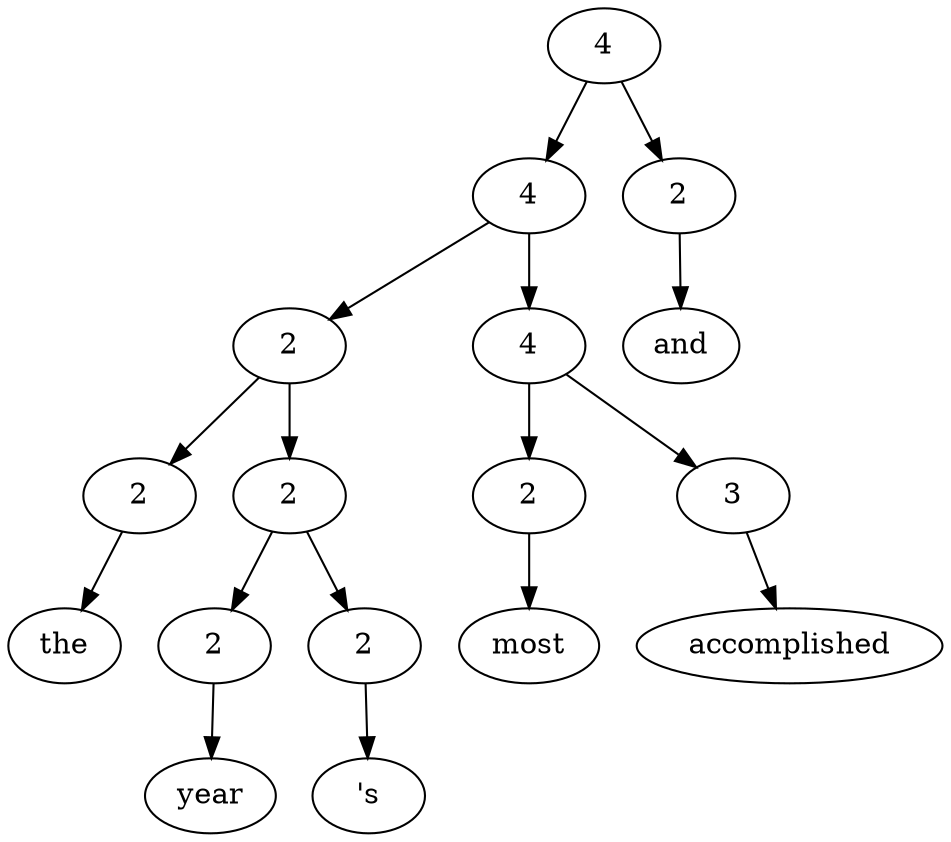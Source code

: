 digraph G{Node0 [label="4"]
Node0 -> Node1
Node0 -> Node15
Node1 [label="4"]
Node1 -> Node2
Node1 -> Node10
Node15 [label="2"]
Node15 -> Node16
Node2 [label="2"]
Node2 -> Node3
Node2 -> Node5
Node10 [label="4"]
Node10 -> Node11
Node10 -> Node13
Node16 [label="and"]
Node3 [label="2"]
Node3 -> Node4
Node5 [label="2"]
Node5 -> Node6
Node5 -> Node8
Node11 [label="2"]
Node11 -> Node12
Node13 [label="3"]
Node13 -> Node14
Node4 [label="the"]
Node6 [label="2"]
Node6 -> Node7
Node8 [label="2"]
Node8 -> Node9
Node12 [label="most"]
Node14 [label="accomplished"]
Node7 [label="year"]
Node9 [label="'s"]
}